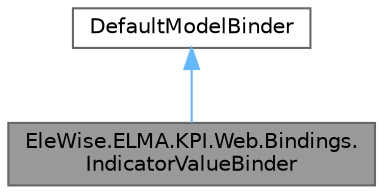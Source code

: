 digraph "EleWise.ELMA.KPI.Web.Bindings.IndicatorValueBinder"
{
 // LATEX_PDF_SIZE
  bgcolor="transparent";
  edge [fontname=Helvetica,fontsize=10,labelfontname=Helvetica,labelfontsize=10];
  node [fontname=Helvetica,fontsize=10,shape=box,height=0.2,width=0.4];
  Node1 [id="Node000001",label="EleWise.ELMA.KPI.Web.Bindings.\lIndicatorValueBinder",height=0.2,width=0.4,color="gray40", fillcolor="grey60", style="filled", fontcolor="black",tooltip="Биндер единиц измерения"];
  Node2 -> Node1 [id="edge1_Node000001_Node000002",dir="back",color="steelblue1",style="solid",tooltip=" "];
  Node2 [id="Node000002",label="DefaultModelBinder",height=0.2,width=0.4,color="gray40", fillcolor="white", style="filled",tooltip=" "];
}
